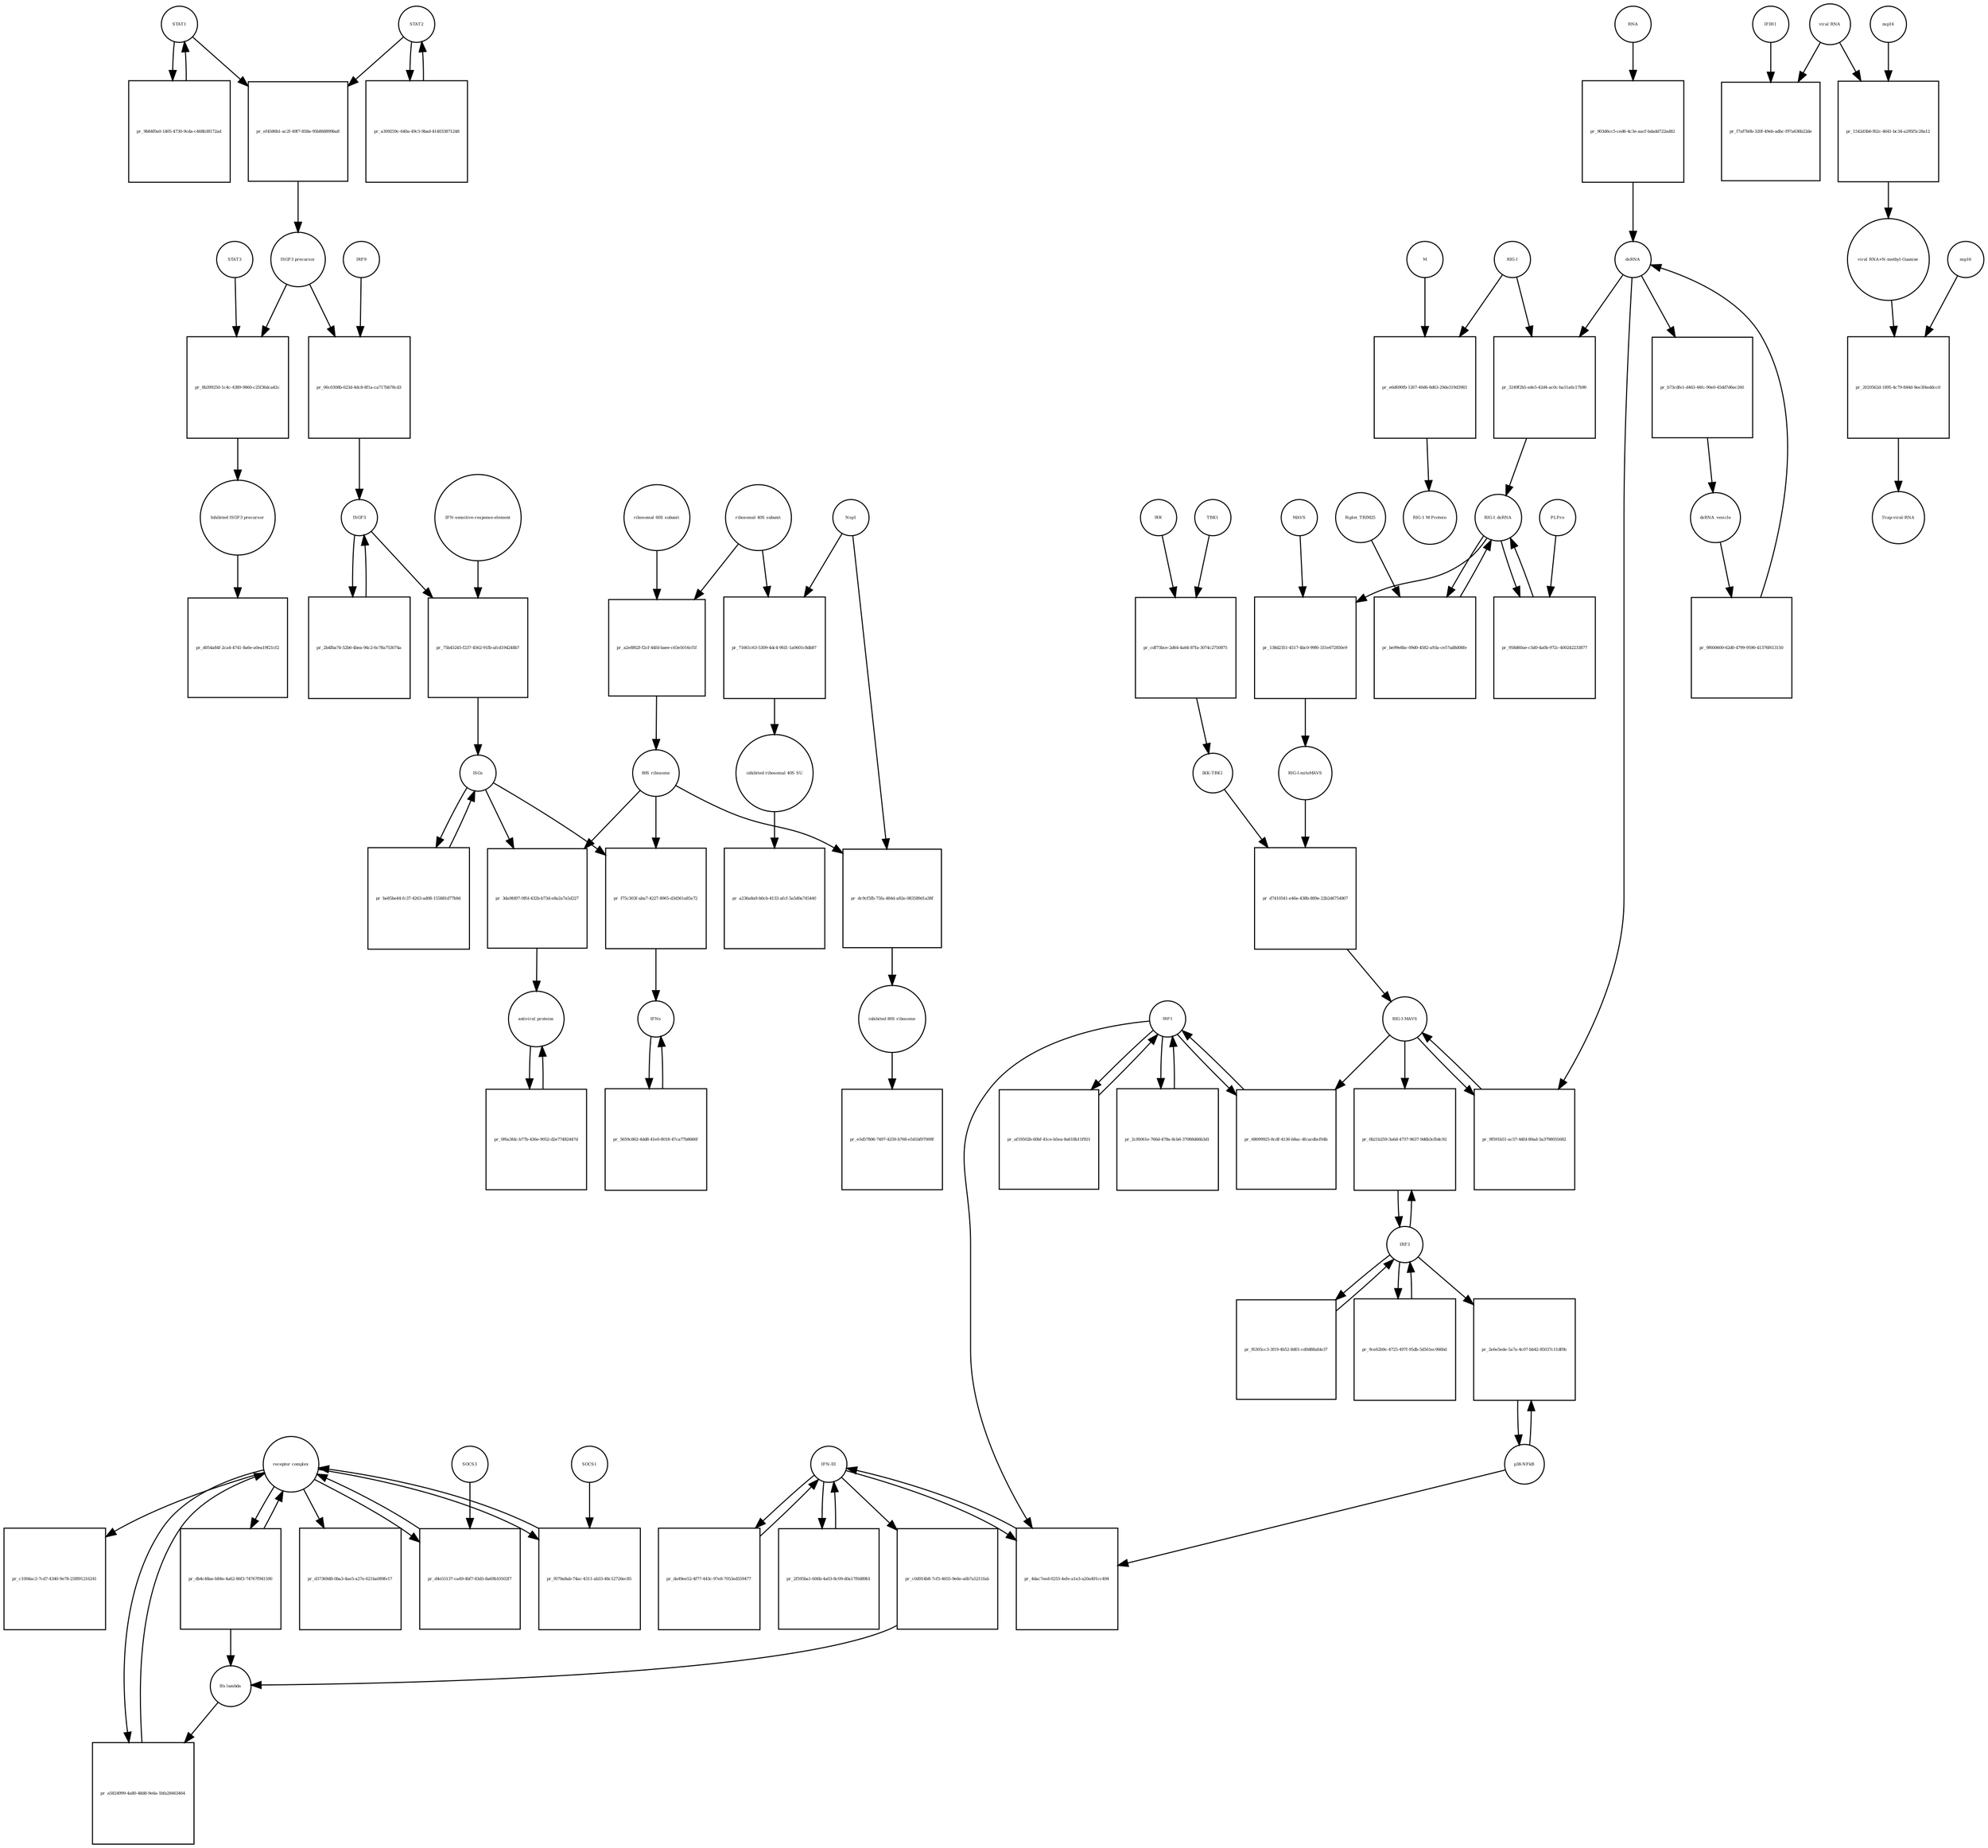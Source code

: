 strict digraph  {
STAT1 [annotation="", bipartite=0, cls=macromolecule, fontsize=4, label=STAT1, shape=circle];
"pr_ef4586b1-ac2f-49f7-858a-95b868899ba8" [annotation="", bipartite=1, cls=process, fontsize=4, label="pr_ef4586b1-ac2f-49f7-858a-95b868899ba8", shape=square];
STAT2 [annotation="", bipartite=0, cls=macromolecule, fontsize=4, label=STAT2, shape=circle];
"ISGF3 precursor" [annotation="", bipartite=0, cls=complex, fontsize=4, label="ISGF3 precursor", shape=circle];
"pr_9b84f0a0-1405-4730-9cda-c468b38172ad" [annotation="", bipartite=1, cls=process, fontsize=4, label="pr_9b84f0a0-1405-4730-9cda-c468b38172ad", shape=square];
"pr_a309259c-640a-49c5-9bad-414033871248" [annotation="", bipartite=1, cls=process, fontsize=4, label="pr_a309259c-640a-49c5-9bad-414033871248", shape=square];
"receptor complex" [annotation="", bipartite=0, cls=complex, fontsize=4, label="receptor complex", shape=circle];
"pr_a5824999-4a80-48d8-9e6a-1bfa28463464" [annotation="", bipartite=1, cls=process, fontsize=4, label="pr_a5824999-4a80-48d8-9e6a-1bfa28463464", shape=square];
"Ifn lambda" [annotation="", bipartite=0, cls=complex, fontsize=4, label="Ifn lambda", shape=circle];
"IFN-sensitive-response-element" [annotation="", bipartite=0, cls="nucleic acid feature", fontsize=4, label="IFN-sensitive-response-element", shape=circle];
"pr_75b45245-f237-4562-91fb-afcd194248b7" [annotation="", bipartite=1, cls=process, fontsize=4, label="pr_75b45245-f237-4562-91fb-afcd194248b7", shape=square];
ISGs [annotation="", bipartite=0, cls="nucleic acid feature", fontsize=4, label=ISGs, shape=circle];
ISGF3 [annotation="", bipartite=0, cls=complex, fontsize=4, label=ISGF3, shape=circle];
"pr_f75c303f-aba7-4227-8965-d3d361a85e72" [annotation="", bipartite=1, cls=process, fontsize=4, label="pr_f75c303f-aba7-4227-8965-d3d361a85e72", shape=square];
IFNs [annotation="", bipartite=0, cls=complex, fontsize=4, label=IFNs, shape=circle];
"80S ribosome" [annotation="", bipartite=0, cls=complex, fontsize=4, label="80S ribosome", shape=circle];
"pr_3da9fd97-0ffd-432b-b73d-e8a2a7a5d227" [annotation="", bipartite=1, cls=process, fontsize=4, label="pr_3da9fd97-0ffd-432b-b73d-e8a2a7a5d227", shape=square];
"antiviral proteins" [annotation="", bipartite=0, cls=complex, fontsize=4, label="antiviral proteins", shape=circle];
"pr_2b4fba74-52b6-4bea-94c2-6c78a753074a" [annotation="", bipartite=1, cls=process, fontsize=4, label="pr_2b4fba74-52b6-4bea-94c2-6c78a753074a", shape=square];
"pr_be85be44-fc37-4263-ad08-155881d77b9d" [annotation="", bipartite=1, cls=process, fontsize=4, label="pr_be85be44-fc37-4263-ad08-155881d77b9d", shape=square];
"pr_0f6a3fdc-b77b-436e-9052-d2e77482447d" [annotation="", bipartite=1, cls=process, fontsize=4, label="pr_0f6a3fdc-b77b-436e-9052-d2e77482447d", shape=square];
"viral RNA" [annotation="", bipartite=0, cls="nucleic acid feature", fontsize=4, label="viral RNA", shape=circle];
"pr_f7af7b0b-320f-49eb-adbc-f97a636b22de" [annotation="", bipartite=1, cls=process, fontsize=4, label="pr_f7af7b0b-320f-49eb-adbc-f97a636b22de", shape=square];
IFIH1 [annotation="", bipartite=0, cls=macromolecule, fontsize=4, label=IFIH1, shape=circle];
"pr_1542d3b6-f62c-4641-bc34-a295f5c28a12" [annotation="", bipartite=1, cls=process, fontsize=4, label="pr_1542d3b6-f62c-4641-bc34-a295f5c28a12", shape=square];
"viral RNA+N-methyl-Guanine" [annotation="", bipartite=0, cls="nucleic acid feature", fontsize=4, label="viral RNA+N-methyl-Guanine", shape=circle];
nsp14 [annotation=urn_miriam_ncbiprotein_YP_009725309, bipartite=0, cls=macromolecule, fontsize=4, label=nsp14, shape=circle];
"pr_2020562d-1895-4c79-844d-9ee3f4eddcc0" [annotation="", bipartite=1, cls=process, fontsize=4, label="pr_2020562d-1895-4c79-844d-9ee3f4eddcc0", shape=square];
"5'cap-viral-RNA" [annotation="", bipartite=0, cls="nucleic acid feature", fontsize=4, label="5'cap-viral-RNA", shape=circle];
nsp16 [annotation=urn_miriam_ncbiprotein_YP_009725311, bipartite=0, cls=macromolecule, fontsize=4, label=nsp16, shape=circle];
IKK [annotation="urn_miriam_uniprot_O14920|urn_miriam_uniprot_O15111", bipartite=0, cls=macromolecule, fontsize=4, label=IKK, shape=circle];
"pr_cdf73bce-2d64-4a64-87fa-3074c2750875" [annotation="", bipartite=1, cls=process, fontsize=4, label="pr_cdf73bce-2d64-4a64-87fa-3074c2750875", shape=square];
TBK1 [annotation=urn_miriam_uniprot_Q9UHD2, bipartite=0, cls=macromolecule, fontsize=4, label=TBK1, shape=circle];
"IKK-TBK1" [annotation="", bipartite=0, cls=complex, fontsize=4, label="IKK-TBK1", shape=circle];
IRF1 [annotation="", bipartite=0, cls=macromolecule, fontsize=4, label=IRF1, shape=circle];
"pr_68099925-8cdf-4136-b8ac-4fcacdbcf04b" [annotation="", bipartite=1, cls=process, fontsize=4, label="pr_68099925-8cdf-4136-b8ac-4fcacdbcf04b", shape=square];
"RIG-I-MAVS" [annotation="", bipartite=0, cls=complex, fontsize=4, label="RIG-I-MAVS", shape=circle];
"IFN-III" [annotation="", bipartite=0, cls=macromolecule, fontsize=4, label="IFN-III", shape=circle];
"pr_da49ee52-4f77-443c-97e8-7053ed559477" [annotation="", bipartite=1, cls=process, fontsize=4, label="pr_da49ee52-4f77-443c-97e8-7053ed559477", shape=square];
"pr_2f595ba1-606b-4a03-8c09-d0a17f0d89b1" [annotation="", bipartite=1, cls=process, fontsize=4, label="pr_2f595ba1-606b-4a03-8c09-d0a17f0d89b1", shape=square];
"pr_4dac7eed-0255-4efe-a1e3-a20a491cc494" [annotation="", bipartite=1, cls=process, fontsize=4, label="pr_4dac7eed-0255-4efe-a1e3-a20a491cc494", shape=square];
"p38-NFkB" [annotation="", bipartite=0, cls=complex, fontsize=4, label="p38-NFkB", shape=circle];
"pr_c0d914b8-7cf5-4655-9e6e-a6b7a5211fab" [annotation="", bipartite=1, cls=process, fontsize=4, label="pr_c0d914b8-7cf5-4655-9e6e-a6b7a5211fab", shape=square];
"RIG-I" [annotation=urn_miriam_uniprot_O95786, bipartite=0, cls=macromolecule, fontsize=4, label="RIG-I", shape=circle];
"pr_3249f2b5-ede5-42d4-ac0c-ba11a6c17b90" [annotation="", bipartite=1, cls=process, fontsize=4, label="pr_3249f2b5-ede5-42d4-ac0c-ba11a6c17b90", shape=square];
"RIG-I_dsRNA" [annotation="", bipartite=0, cls=complex, fontsize=4, label="RIG-I_dsRNA", shape=circle];
dsRNA [annotation="", bipartite=0, cls="nucleic acid feature", fontsize=4, label=dsRNA, shape=circle];
"RIG-I-mitoMAVS" [annotation="", bipartite=0, cls=complex, fontsize=4, label="RIG-I-mitoMAVS", shape=circle];
"pr_d7410541-e46e-438b-889e-22b2d6754807" [annotation="", bipartite=1, cls=process, fontsize=4, label="pr_d7410541-e46e-438b-889e-22b2d6754807", shape=square];
"pr_b73cdfe1-d463-44fc-90e0-45dd7d6ec260" [annotation="", bipartite=1, cls=process, fontsize=4, label="pr_b73cdfe1-d463-44fc-90e0-45dd7d6ec260", shape=square];
dsRNA_vesicle [annotation="", bipartite=0, cls="nucleic acid feature", fontsize=4, label=dsRNA_vesicle, shape=circle];
"pr_9f600600-62d0-4799-9590-41376f613150" [annotation="", bipartite=1, cls=process, fontsize=4, label="pr_9f600600-62d0-4799-9590-41376f613150", shape=square];
"pr_af19502b-60bf-41ce-b5ea-8a618b11f921" [annotation="", bipartite=1, cls=process, fontsize=4, label="pr_af19502b-60bf-41ce-b5ea-8a618b11f921", shape=square];
"pr_2cf6061e-766d-478a-8cb6-37088d66b3d1" [annotation="", bipartite=1, cls=process, fontsize=4, label="pr_2cf6061e-766d-478a-8cb6-37088d66b3d1", shape=square];
RNA [annotation="", bipartite=0, cls="nucleic acid feature", fontsize=4, label=RNA, shape=circle];
"pr_903d6cc5-ced6-4c3e-aacf-bdadd722ad82" [annotation="", bipartite=1, cls=process, fontsize=4, label="pr_903d6cc5-ced6-4c3e-aacf-bdadd722ad82", shape=square];
"ribosomal 60S subunit" [annotation="", bipartite=0, cls=complex, fontsize=4, label="ribosomal 60S subunit", shape=circle];
"pr_a2e8f62f-f2cf-44fd-baee-c63e5016cf1f" [annotation="", bipartite=1, cls=process, fontsize=4, label="pr_a2e8f62f-f2cf-44fd-baee-c63e5016cf1f", shape=square];
"ribosomal 40S subunit" [annotation="", bipartite=0, cls=complex, fontsize=4, label="ribosomal 40S subunit", shape=circle];
"pr_71661c63-5309-4dc4-9fd1-1a0601c8db87" [annotation="", bipartite=1, cls=process, fontsize=4, label="pr_71661c63-5309-4dc4-9fd1-1a0601c8db87", shape=square];
Nsp1 [annotation="urn_miriam_ncbiprotein_YP_009725297|urn_miriam_uniprot_P0C6X7", bipartite=0, cls=macromolecule, fontsize=4, label=Nsp1, shape=circle];
"inhibited ribosomal 40S SU" [annotation="urn_miriam_doi_10.1101%2F2020.05.18.102467", bipartite=0, cls=complex, fontsize=4, label="inhibited ribosomal 40S SU", shape=circle];
"pr_dc9cf5fb-75fa-484d-a82e-083589d1a38f" [annotation="", bipartite=1, cls=process, fontsize=4, label="pr_dc9cf5fb-75fa-484d-a82e-083589d1a38f", shape=square];
"inhibited 80S ribosome" [annotation="", bipartite=0, cls=complex, fontsize=4, label="inhibited 80S ribosome", shape=circle];
"pr_8b399250-1c4c-4389-9860-c25f36dca42c" [annotation="", bipartite=1, cls=process, fontsize=4, label="pr_8b399250-1c4c-4389-9860-c25f36dca42c", shape=square];
STAT3 [annotation="", bipartite=0, cls=macromolecule, fontsize=4, label=STAT3, shape=circle];
"Inhibited ISGF3 precursor" [annotation="", bipartite=0, cls=complex, fontsize=4, label="Inhibited ISGF3 precursor", shape=circle];
"pr_5659c862-4dd8-41e0-8018-47ca77b8666f" [annotation="", bipartite=1, cls=process, fontsize=4, label="pr_5659c862-4dd8-41e0-8018-47ca77b8666f", shape=square];
"pr_d4e55137-ca49-4bf7-83d5-8a69b10502f7" [annotation="", bipartite=1, cls=process, fontsize=4, label="pr_d4e55137-ca49-4bf7-83d5-8a69b10502f7", shape=square];
SOCS3 [annotation="", bipartite=0, cls=macromolecule, fontsize=4, label=SOCS3, shape=circle];
"pr_f079a8ab-74ac-4311-ab33-48c12726ec85" [annotation="", bipartite=1, cls=process, fontsize=4, label="pr_f079a8ab-74ac-4311-ab33-48c12726ec85", shape=square];
SOCS1 [annotation="", bipartite=0, cls=macromolecule, fontsize=4, label=SOCS1, shape=circle];
"pr_d054a84f-2ca4-4741-8a6e-a0ea19f21cf2" [annotation="", bipartite=1, cls=process, fontsize=4, label="pr_d054a84f-2ca4-4741-8a6e-a0ea19f21cf2", shape=square];
"pr_d37369d8-0ba3-4ae5-a27e-621ba089fe17" [annotation="", bipartite=1, cls=process, fontsize=4, label="pr_d37369d8-0ba3-4ae5-a27e-621ba089fe17", shape=square];
"pr_c1004ac2-7cd7-4340-9e78-25f891216241" [annotation="", bipartite=1, cls=process, fontsize=4, label="pr_c1004ac2-7cd7-4340-9e78-25f891216241", shape=square];
"pr_e5d57806-7497-4259-b768-e541bf07009f" [annotation="", bipartite=1, cls=process, fontsize=4, label="pr_e5d57806-7497-4259-b768-e541bf07009f", shape=square];
"pr_a236a8a9-b0cb-4133-afcf-5a5d0a745440" [annotation="", bipartite=1, cls=process, fontsize=4, label="pr_a236a8a9-b0cb-4133-afcf-5a5d0a745440", shape=square];
"pr_db4c48ae-b84e-4a62-86f3-74767f941590" [annotation="", bipartite=1, cls=process, fontsize=4, label="pr_db4c48ae-b84e-4a62-86f3-74767f941590", shape=square];
M [annotation=urn_miriam_uniprot_P0DTC5, bipartite=0, cls=macromolecule, fontsize=4, label=M, shape=circle];
"pr_e6d690fb-1267-40d6-8d63-29de319d3983" [annotation="", bipartite=1, cls=process, fontsize=4, label="pr_e6d690fb-1267-40d6-8d63-29de319d3983", shape=square];
"RIG-1 M-Protein" [annotation="", bipartite=0, cls=complex, fontsize=4, label="RIG-1 M-Protein", shape=circle];
"pr_138d2351-4517-4bc0-99f6-331e672850e9" [annotation="", bipartite=1, cls=process, fontsize=4, label="pr_138d2351-4517-4bc0-99f6-331e672850e9", shape=square];
MAVS [annotation=urn_miriam_uniprot_Q7Z434, bipartite=0, cls=macromolecule, fontsize=4, label=MAVS, shape=circle];
"pr_be99e8bc-09d0-4582-a93a-ce57ad8d08fe" [annotation="", bipartite=1, cls=process, fontsize=4, label="pr_be99e8bc-09d0-4582-a93a-ce57ad8d08fe", shape=square];
Riplet_TRIM25 [annotation="", bipartite=0, cls=complex, fontsize=4, label=Riplet_TRIM25, shape=circle];
"pr_958d60ae-c5d0-4a0b-972c-400242233877" [annotation="", bipartite=1, cls=process, fontsize=4, label="pr_958d60ae-c5d0-4a0b-972c-400242233877", shape=square];
PLPro [annotation="urn_miriam_uniprot_P0C6X7|urn_miriam_uniprot_P0C6U8", bipartite=0, cls=macromolecule, fontsize=4, label=PLPro, shape=circle];
IRF3 [annotation=urn_miriam_uniprot_Q14653, bipartite=0, cls=macromolecule, fontsize=4, label=IRF3, shape=circle];
"pr_0b21b259-3a6d-4737-9637-9d6b3cfb4c92" [annotation="", bipartite=1, cls=process, fontsize=4, label="pr_0b21b259-3a6d-4737-9637-9d6b3cfb4c92", shape=square];
"pr_f6305cc3-3f19-4b52-8d01-cd0d88afde37" [annotation="", bipartite=1, cls=process, fontsize=4, label="pr_f6305cc3-3f19-4b52-8d01-cd0d88afde37", shape=square];
"pr_9ce62b9c-4725-497f-95db-5d561ec966bd" [annotation="", bipartite=1, cls=process, fontsize=4, label="pr_9ce62b9c-4725-497f-95db-5d561ec966bd", shape=square];
"pr_9f591b51-ac57-44fd-80ad-3a3798055682" [annotation="", bipartite=1, cls=process, fontsize=4, label="pr_9f591b51-ac57-44fd-80ad-3a3798055682", shape=square];
"pr_2e6e5ede-5a7a-4c07-bb42-85037c11df0b" [annotation="", bipartite=1, cls=process, fontsize=4, label="pr_2e6e5ede-5a7a-4c07-bb42-85037c11df0b", shape=square];
"pr_06c0308b-623d-4dc8-8f1a-ca717bb78cd3" [annotation="", bipartite=1, cls=process, fontsize=4, label="pr_06c0308b-623d-4dc8-8f1a-ca717bb78cd3", shape=square];
IRF9 [annotation="", bipartite=0, cls=macromolecule, fontsize=4, label=IRF9, shape=circle];
STAT1 -> "pr_ef4586b1-ac2f-49f7-858a-95b868899ba8"  [annotation="", interaction_type=consumption];
STAT1 -> "pr_9b84f0a0-1405-4730-9cda-c468b38172ad"  [annotation="", interaction_type=consumption];
"pr_ef4586b1-ac2f-49f7-858a-95b868899ba8" -> "ISGF3 precursor"  [annotation="", interaction_type=production];
STAT2 -> "pr_ef4586b1-ac2f-49f7-858a-95b868899ba8"  [annotation="", interaction_type=consumption];
STAT2 -> "pr_a309259c-640a-49c5-9bad-414033871248"  [annotation="", interaction_type=consumption];
"ISGF3 precursor" -> "pr_8b399250-1c4c-4389-9860-c25f36dca42c"  [annotation="", interaction_type=consumption];
"ISGF3 precursor" -> "pr_06c0308b-623d-4dc8-8f1a-ca717bb78cd3"  [annotation="", interaction_type=consumption];
"pr_9b84f0a0-1405-4730-9cda-c468b38172ad" -> STAT1  [annotation="", interaction_type=production];
"pr_a309259c-640a-49c5-9bad-414033871248" -> STAT2  [annotation="", interaction_type=production];
"receptor complex" -> "pr_a5824999-4a80-48d8-9e6a-1bfa28463464"  [annotation="", interaction_type=consumption];
"receptor complex" -> "pr_d4e55137-ca49-4bf7-83d5-8a69b10502f7"  [annotation="", interaction_type=consumption];
"receptor complex" -> "pr_f079a8ab-74ac-4311-ab33-48c12726ec85"  [annotation="", interaction_type=consumption];
"receptor complex" -> "pr_d37369d8-0ba3-4ae5-a27e-621ba089fe17"  [annotation="", interaction_type=consumption];
"receptor complex" -> "pr_c1004ac2-7cd7-4340-9e78-25f891216241"  [annotation="", interaction_type=consumption];
"receptor complex" -> "pr_db4c48ae-b84e-4a62-86f3-74767f941590"  [annotation="", interaction_type=consumption];
"pr_a5824999-4a80-48d8-9e6a-1bfa28463464" -> "receptor complex"  [annotation="", interaction_type=production];
"Ifn lambda" -> "pr_a5824999-4a80-48d8-9e6a-1bfa28463464"  [annotation="urn_miriam_doi_10.3791%2F53575", interaction_type=stimulation];
"IFN-sensitive-response-element" -> "pr_75b45245-f237-4562-91fb-afcd194248b7"  [annotation="", interaction_type=consumption];
"pr_75b45245-f237-4562-91fb-afcd194248b7" -> ISGs  [annotation="", interaction_type=production];
ISGs -> "pr_f75c303f-aba7-4227-8965-d3d361a85e72"  [annotation="", interaction_type=consumption];
ISGs -> "pr_3da9fd97-0ffd-432b-b73d-e8a2a7a5d227"  [annotation="", interaction_type=consumption];
ISGs -> "pr_be85be44-fc37-4263-ad08-155881d77b9d"  [annotation="", interaction_type=consumption];
ISGF3 -> "pr_75b45245-f237-4562-91fb-afcd194248b7"  [annotation=urn_miriam_pubmed_30936491, interaction_type="necessary stimulation"];
ISGF3 -> "pr_2b4fba74-52b6-4bea-94c2-6c78a753074a"  [annotation="", interaction_type=consumption];
"pr_f75c303f-aba7-4227-8965-d3d361a85e72" -> IFNs  [annotation="", interaction_type=production];
IFNs -> "pr_5659c862-4dd8-41e0-8018-47ca77b8666f"  [annotation="", interaction_type=consumption];
"80S ribosome" -> "pr_f75c303f-aba7-4227-8965-d3d361a85e72"  [annotation=urn_miriam_pubmed_30936491, interaction_type=catalysis];
"80S ribosome" -> "pr_3da9fd97-0ffd-432b-b73d-e8a2a7a5d227"  [annotation=urn_miriam_pubmed_30936491, interaction_type=catalysis];
"80S ribosome" -> "pr_dc9cf5fb-75fa-484d-a82e-083589d1a38f"  [annotation="", interaction_type=consumption];
"pr_3da9fd97-0ffd-432b-b73d-e8a2a7a5d227" -> "antiviral proteins"  [annotation="", interaction_type=production];
"antiviral proteins" -> "pr_0f6a3fdc-b77b-436e-9052-d2e77482447d"  [annotation="", interaction_type=consumption];
"pr_2b4fba74-52b6-4bea-94c2-6c78a753074a" -> ISGF3  [annotation="", interaction_type=production];
"pr_be85be44-fc37-4263-ad08-155881d77b9d" -> ISGs  [annotation="", interaction_type=production];
"pr_0f6a3fdc-b77b-436e-9052-d2e77482447d" -> "antiviral proteins"  [annotation="", interaction_type=production];
"viral RNA" -> "pr_f7af7b0b-320f-49eb-adbc-f97a636b22de"  [annotation="", interaction_type=consumption];
"viral RNA" -> "pr_1542d3b6-f62c-4641-bc34-a295f5c28a12"  [annotation="", interaction_type=consumption];
IFIH1 -> "pr_f7af7b0b-320f-49eb-adbc-f97a636b22de"  [annotation="urn_miriam_doi_10.1016%2Fj.chom.2020.05.008", interaction_type=catalysis];
"pr_1542d3b6-f62c-4641-bc34-a295f5c28a12" -> "viral RNA+N-methyl-Guanine"  [annotation="", interaction_type=production];
"viral RNA+N-methyl-Guanine" -> "pr_2020562d-1895-4c79-844d-9ee3f4eddcc0"  [annotation="", interaction_type=consumption];
nsp14 -> "pr_1542d3b6-f62c-4641-bc34-a295f5c28a12"  [annotation="urn_miriam_doi_10.1016%2Fj.chom.2020.05.008", interaction_type=catalysis];
"pr_2020562d-1895-4c79-844d-9ee3f4eddcc0" -> "5'cap-viral-RNA"  [annotation="", interaction_type=production];
nsp16 -> "pr_2020562d-1895-4c79-844d-9ee3f4eddcc0"  [annotation="urn_miriam_doi_10.1016%2Fj.chom.2020.05.008", interaction_type=catalysis];
IKK -> "pr_cdf73bce-2d64-4a64-87fa-3074c2750875"  [annotation="", interaction_type=consumption];
"pr_cdf73bce-2d64-4a64-87fa-3074c2750875" -> "IKK-TBK1"  [annotation="", interaction_type=production];
TBK1 -> "pr_cdf73bce-2d64-4a64-87fa-3074c2750875"  [annotation="", interaction_type=consumption];
"IKK-TBK1" -> "pr_d7410541-e46e-438b-889e-22b2d6754807"  [annotation="", interaction_type=consumption];
IRF1 -> "pr_68099925-8cdf-4136-b8ac-4fcacdbcf04b"  [annotation="", interaction_type=consumption];
IRF1 -> "pr_4dac7eed-0255-4efe-a1e3-a20a491cc494"  [annotation="", interaction_type=stimulation];
IRF1 -> "pr_af19502b-60bf-41ce-b5ea-8a618b11f921"  [annotation="", interaction_type=consumption];
IRF1 -> "pr_2cf6061e-766d-478a-8cb6-37088d66b3d1"  [annotation="", interaction_type=consumption];
"pr_68099925-8cdf-4136-b8ac-4fcacdbcf04b" -> IRF1  [annotation="", interaction_type=production];
"RIG-I-MAVS" -> "pr_68099925-8cdf-4136-b8ac-4fcacdbcf04b"  [annotation=urn_miriam_pubmed_25045870, interaction_type=catalysis];
"RIG-I-MAVS" -> "pr_0b21b259-3a6d-4737-9637-9d6b3cfb4c92"  [annotation=urn_miriam_pubmed_25636800, interaction_type=stimulation];
"RIG-I-MAVS" -> "pr_9f591b51-ac57-44fd-80ad-3a3798055682"  [annotation="", interaction_type=consumption];
"IFN-III" -> "pr_da49ee52-4f77-443c-97e8-7053ed559477"  [annotation="", interaction_type=consumption];
"IFN-III" -> "pr_2f595ba1-606b-4a03-8c09-d0a17f0d89b1"  [annotation="", interaction_type=consumption];
"IFN-III" -> "pr_4dac7eed-0255-4efe-a1e3-a20a491cc494"  [annotation="", interaction_type=consumption];
"IFN-III" -> "pr_c0d914b8-7cf5-4655-9e6e-a6b7a5211fab"  [annotation="", interaction_type=consumption];
"pr_da49ee52-4f77-443c-97e8-7053ed559477" -> "IFN-III"  [annotation="", interaction_type=production];
"pr_2f595ba1-606b-4a03-8c09-d0a17f0d89b1" -> "IFN-III"  [annotation="", interaction_type=production];
"pr_4dac7eed-0255-4efe-a1e3-a20a491cc494" -> "IFN-III"  [annotation="", interaction_type=production];
"p38-NFkB" -> "pr_4dac7eed-0255-4efe-a1e3-a20a491cc494"  [annotation="", interaction_type=stimulation];
"p38-NFkB" -> "pr_2e6e5ede-5a7a-4c07-bb42-85037c11df0b"  [annotation="", interaction_type=consumption];
"pr_c0d914b8-7cf5-4655-9e6e-a6b7a5211fab" -> "Ifn lambda"  [annotation="", interaction_type=production];
"RIG-I" -> "pr_3249f2b5-ede5-42d4-ac0c-ba11a6c17b90"  [annotation="", interaction_type=consumption];
"RIG-I" -> "pr_e6d690fb-1267-40d6-8d63-29de319d3983"  [annotation="", interaction_type=consumption];
"pr_3249f2b5-ede5-42d4-ac0c-ba11a6c17b90" -> "RIG-I_dsRNA"  [annotation="", interaction_type=production];
"RIG-I_dsRNA" -> "pr_138d2351-4517-4bc0-99f6-331e672850e9"  [annotation="", interaction_type=consumption];
"RIG-I_dsRNA" -> "pr_be99e8bc-09d0-4582-a93a-ce57ad8d08fe"  [annotation="", interaction_type=consumption];
"RIG-I_dsRNA" -> "pr_958d60ae-c5d0-4a0b-972c-400242233877"  [annotation="", interaction_type=consumption];
dsRNA -> "pr_3249f2b5-ede5-42d4-ac0c-ba11a6c17b90"  [annotation=urn_miriam_pubmed_25045870, interaction_type="necessary stimulation"];
dsRNA -> "pr_b73cdfe1-d463-44fc-90e0-45dd7d6ec260"  [annotation="", interaction_type=consumption];
dsRNA -> "pr_9f591b51-ac57-44fd-80ad-3a3798055682"  [annotation=urn_miriam_pubmed_25636800, interaction_type="necessary stimulation"];
"RIG-I-mitoMAVS" -> "pr_d7410541-e46e-438b-889e-22b2d6754807"  [annotation="", interaction_type=consumption];
"pr_d7410541-e46e-438b-889e-22b2d6754807" -> "RIG-I-MAVS"  [annotation="", interaction_type=production];
"pr_b73cdfe1-d463-44fc-90e0-45dd7d6ec260" -> dsRNA_vesicle  [annotation="", interaction_type=production];
dsRNA_vesicle -> "pr_9f600600-62d0-4799-9590-41376f613150"  [annotation="", interaction_type=consumption];
"pr_9f600600-62d0-4799-9590-41376f613150" -> dsRNA  [annotation="", interaction_type=production];
"pr_af19502b-60bf-41ce-b5ea-8a618b11f921" -> IRF1  [annotation="", interaction_type=production];
"pr_2cf6061e-766d-478a-8cb6-37088d66b3d1" -> IRF1  [annotation="", interaction_type=production];
RNA -> "pr_903d6cc5-ced6-4c3e-aacf-bdadd722ad82"  [annotation="", interaction_type=consumption];
"pr_903d6cc5-ced6-4c3e-aacf-bdadd722ad82" -> dsRNA  [annotation="", interaction_type=production];
"ribosomal 60S subunit" -> "pr_a2e8f62f-f2cf-44fd-baee-c63e5016cf1f"  [annotation="", interaction_type=consumption];
"pr_a2e8f62f-f2cf-44fd-baee-c63e5016cf1f" -> "80S ribosome"  [annotation="", interaction_type=production];
"ribosomal 40S subunit" -> "pr_a2e8f62f-f2cf-44fd-baee-c63e5016cf1f"  [annotation="", interaction_type=consumption];
"ribosomal 40S subunit" -> "pr_71661c63-5309-4dc4-9fd1-1a0601c8db87"  [annotation="", interaction_type=consumption];
"pr_71661c63-5309-4dc4-9fd1-1a0601c8db87" -> "inhibited ribosomal 40S SU"  [annotation="", interaction_type=production];
Nsp1 -> "pr_71661c63-5309-4dc4-9fd1-1a0601c8db87"  [annotation="", interaction_type=consumption];
Nsp1 -> "pr_dc9cf5fb-75fa-484d-a82e-083589d1a38f"  [annotation="", interaction_type=consumption];
"inhibited ribosomal 40S SU" -> "pr_a236a8a9-b0cb-4133-afcf-5a5d0a745440"  [annotation="", interaction_type=consumption];
"pr_dc9cf5fb-75fa-484d-a82e-083589d1a38f" -> "inhibited 80S ribosome"  [annotation="", interaction_type=production];
"inhibited 80S ribosome" -> "pr_e5d57806-7497-4259-b768-e541bf07009f"  [annotation="", interaction_type=consumption];
"pr_8b399250-1c4c-4389-9860-c25f36dca42c" -> "Inhibited ISGF3 precursor"  [annotation="", interaction_type=production];
STAT3 -> "pr_8b399250-1c4c-4389-9860-c25f36dca42c"  [annotation="", interaction_type=consumption];
"Inhibited ISGF3 precursor" -> "pr_d054a84f-2ca4-4741-8a6e-a0ea19f21cf2"  [annotation="", interaction_type=consumption];
"pr_5659c862-4dd8-41e0-8018-47ca77b8666f" -> IFNs  [annotation="", interaction_type=production];
"pr_d4e55137-ca49-4bf7-83d5-8a69b10502f7" -> "receptor complex"  [annotation="", interaction_type=production];
SOCS3 -> "pr_d4e55137-ca49-4bf7-83d5-8a69b10502f7"  [annotation="", interaction_type=consumption];
"pr_f079a8ab-74ac-4311-ab33-48c12726ec85" -> "receptor complex"  [annotation="", interaction_type=production];
SOCS1 -> "pr_f079a8ab-74ac-4311-ab33-48c12726ec85"  [annotation="", interaction_type=consumption];
"pr_db4c48ae-b84e-4a62-86f3-74767f941590" -> "Ifn lambda"  [annotation="", interaction_type=production];
"pr_db4c48ae-b84e-4a62-86f3-74767f941590" -> "receptor complex"  [annotation="", interaction_type=production];
M -> "pr_e6d690fb-1267-40d6-8d63-29de319d3983"  [annotation="", interaction_type=consumption];
"pr_e6d690fb-1267-40d6-8d63-29de319d3983" -> "RIG-1 M-Protein"  [annotation="", interaction_type=production];
"pr_138d2351-4517-4bc0-99f6-331e672850e9" -> "RIG-I-mitoMAVS"  [annotation="", interaction_type=production];
MAVS -> "pr_138d2351-4517-4bc0-99f6-331e672850e9"  [annotation="", interaction_type=consumption];
"pr_be99e8bc-09d0-4582-a93a-ce57ad8d08fe" -> "RIG-I_dsRNA"  [annotation="", interaction_type=production];
Riplet_TRIM25 -> "pr_be99e8bc-09d0-4582-a93a-ce57ad8d08fe"  [annotation=urn_miriam_pubmed_22390971, interaction_type=catalysis];
"pr_958d60ae-c5d0-4a0b-972c-400242233877" -> "RIG-I_dsRNA"  [annotation="", interaction_type=production];
PLPro -> "pr_958d60ae-c5d0-4a0b-972c-400242233877"  [annotation=urn_miriam_pubmed_25554382, interaction_type=catalysis];
IRF3 -> "pr_0b21b259-3a6d-4737-9637-9d6b3cfb4c92"  [annotation="", interaction_type=consumption];
IRF3 -> "pr_f6305cc3-3f19-4b52-8d01-cd0d88afde37"  [annotation="", interaction_type=consumption];
IRF3 -> "pr_9ce62b9c-4725-497f-95db-5d561ec966bd"  [annotation="", interaction_type=consumption];
IRF3 -> "pr_2e6e5ede-5a7a-4c07-bb42-85037c11df0b"  [annotation="", interaction_type=consumption];
"pr_0b21b259-3a6d-4737-9637-9d6b3cfb4c92" -> IRF3  [annotation="", interaction_type=production];
"pr_f6305cc3-3f19-4b52-8d01-cd0d88afde37" -> IRF3  [annotation="", interaction_type=production];
"pr_9ce62b9c-4725-497f-95db-5d561ec966bd" -> IRF3  [annotation="", interaction_type=production];
"pr_9f591b51-ac57-44fd-80ad-3a3798055682" -> "RIG-I-MAVS"  [annotation="", interaction_type=production];
"pr_2e6e5ede-5a7a-4c07-bb42-85037c11df0b" -> "p38-NFkB"  [annotation="", interaction_type=production];
"pr_06c0308b-623d-4dc8-8f1a-ca717bb78cd3" -> ISGF3  [annotation="", interaction_type=production];
IRF9 -> "pr_06c0308b-623d-4dc8-8f1a-ca717bb78cd3"  [annotation="", interaction_type=consumption];
}
